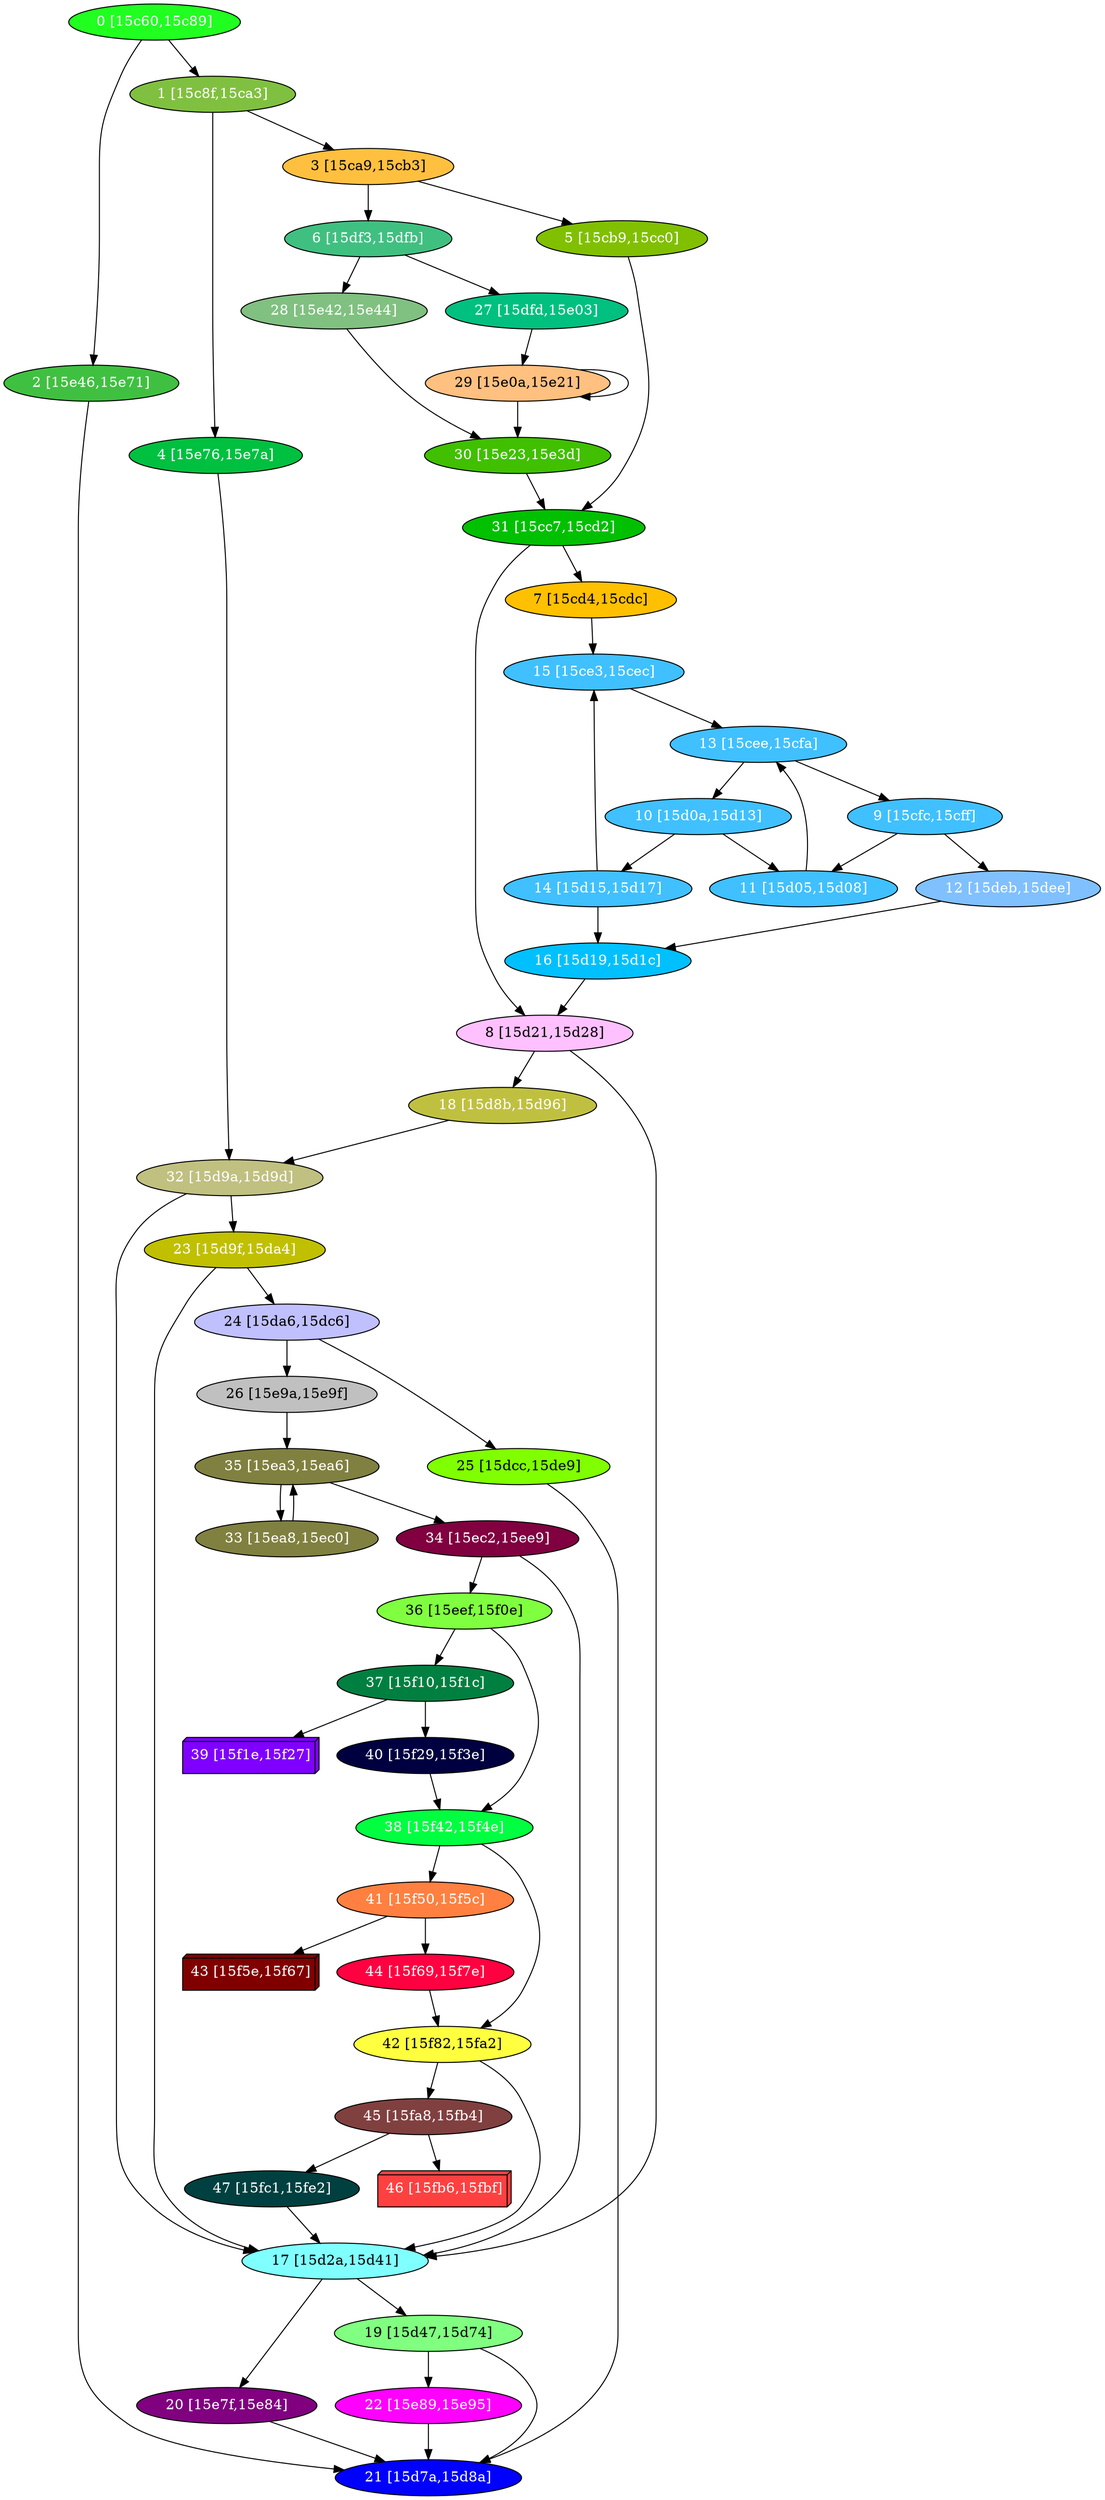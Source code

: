 diGraph libnss3{
	libnss3_0  [style=filled fillcolor="#20FF20" fontcolor="#ffffff" shape=oval label="0 [15c60,15c89]"]
	libnss3_1  [style=filled fillcolor="#80C040" fontcolor="#ffffff" shape=oval label="1 [15c8f,15ca3]"]
	libnss3_2  [style=filled fillcolor="#40C040" fontcolor="#ffffff" shape=oval label="2 [15e46,15e71]"]
	libnss3_3  [style=filled fillcolor="#FFC040" fontcolor="#000000" shape=oval label="3 [15ca9,15cb3]"]
	libnss3_4  [style=filled fillcolor="#00C040" fontcolor="#ffffff" shape=oval label="4 [15e76,15e7a]"]
	libnss3_5  [style=filled fillcolor="#80C000" fontcolor="#ffffff" shape=oval label="5 [15cb9,15cc0]"]
	libnss3_6  [style=filled fillcolor="#40C080" fontcolor="#ffffff" shape=oval label="6 [15df3,15dfb]"]
	libnss3_7  [style=filled fillcolor="#FFC000" fontcolor="#000000" shape=oval label="7 [15cd4,15cdc]"]
	libnss3_8  [style=filled fillcolor="#FFC0FF" fontcolor="#000000" shape=oval label="8 [15d21,15d28]"]
	libnss3_9  [style=filled fillcolor="#40C0FF" fontcolor="#ffffff" shape=oval label="9 [15cfc,15cff]"]
	libnss3_a  [style=filled fillcolor="#40C0FF" fontcolor="#ffffff" shape=oval label="10 [15d0a,15d13]"]
	libnss3_b  [style=filled fillcolor="#40C0FF" fontcolor="#ffffff" shape=oval label="11 [15d05,15d08]"]
	libnss3_c  [style=filled fillcolor="#80C0FF" fontcolor="#ffffff" shape=oval label="12 [15deb,15dee]"]
	libnss3_d  [style=filled fillcolor="#40C0FF" fontcolor="#ffffff" shape=oval label="13 [15cee,15cfa]"]
	libnss3_e  [style=filled fillcolor="#40C0FF" fontcolor="#ffffff" shape=oval label="14 [15d15,15d17]"]
	libnss3_f  [style=filled fillcolor="#40C0FF" fontcolor="#ffffff" shape=oval label="15 [15ce3,15cec]"]
	libnss3_10  [style=filled fillcolor="#00C0FF" fontcolor="#ffffff" shape=oval label="16 [15d19,15d1c]"]
	libnss3_11  [style=filled fillcolor="#80FFFF" fontcolor="#000000" shape=oval label="17 [15d2a,15d41]"]
	libnss3_12  [style=filled fillcolor="#C0C040" fontcolor="#ffffff" shape=oval label="18 [15d8b,15d96]"]
	libnss3_13  [style=filled fillcolor="#80FF80" fontcolor="#000000" shape=oval label="19 [15d47,15d74]"]
	libnss3_14  [style=filled fillcolor="#800080" fontcolor="#ffffff" shape=oval label="20 [15e7f,15e84]"]
	libnss3_15  [style=filled fillcolor="#0000FF" fontcolor="#ffffff" shape=oval label="21 [15d7a,15d8a]"]
	libnss3_16  [style=filled fillcolor="#FF00FF" fontcolor="#ffffff" shape=oval label="22 [15e89,15e95]"]
	libnss3_17  [style=filled fillcolor="#C0C000" fontcolor="#ffffff" shape=oval label="23 [15d9f,15da4]"]
	libnss3_18  [style=filled fillcolor="#C0C0FF" fontcolor="#000000" shape=oval label="24 [15da6,15dc6]"]
	libnss3_19  [style=filled fillcolor="#80FF00" fontcolor="#000000" shape=oval label="25 [15dcc,15de9]"]
	libnss3_1a  [style=filled fillcolor="#C0C0C0" fontcolor="#000000" shape=oval label="26 [15e9a,15e9f]"]
	libnss3_1b  [style=filled fillcolor="#00C080" fontcolor="#ffffff" shape=oval label="27 [15dfd,15e03]"]
	libnss3_1c  [style=filled fillcolor="#80C080" fontcolor="#ffffff" shape=oval label="28 [15e42,15e44]"]
	libnss3_1d  [style=filled fillcolor="#FFC080" fontcolor="#000000" shape=oval label="29 [15e0a,15e21]"]
	libnss3_1e  [style=filled fillcolor="#40C000" fontcolor="#ffffff" shape=oval label="30 [15e23,15e3d]"]
	libnss3_1f  [style=filled fillcolor="#00C000" fontcolor="#ffffff" shape=oval label="31 [15cc7,15cd2]"]
	libnss3_20  [style=filled fillcolor="#C0C080" fontcolor="#ffffff" shape=oval label="32 [15d9a,15d9d]"]
	libnss3_21  [style=filled fillcolor="#808040" fontcolor="#ffffff" shape=oval label="33 [15ea8,15ec0]"]
	libnss3_22  [style=filled fillcolor="#800040" fontcolor="#ffffff" shape=oval label="34 [15ec2,15ee9]"]
	libnss3_23  [style=filled fillcolor="#808040" fontcolor="#ffffff" shape=oval label="35 [15ea3,15ea6]"]
	libnss3_24  [style=filled fillcolor="#80FF40" fontcolor="#000000" shape=oval label="36 [15eef,15f0e]"]
	libnss3_25  [style=filled fillcolor="#008040" fontcolor="#ffffff" shape=oval label="37 [15f10,15f1c]"]
	libnss3_26  [style=filled fillcolor="#00FF40" fontcolor="#ffffff" shape=oval label="38 [15f42,15f4e]"]
	libnss3_27  [style=filled fillcolor="#8000FF" fontcolor="#ffffff" shape=box3d label="39 [15f1e,15f27]"]
	libnss3_28  [style=filled fillcolor="#000040" fontcolor="#ffffff" shape=oval label="40 [15f29,15f3e]"]
	libnss3_29  [style=filled fillcolor="#FF8040" fontcolor="#ffffff" shape=oval label="41 [15f50,15f5c]"]
	libnss3_2a  [style=filled fillcolor="#FFFF40" fontcolor="#000000" shape=oval label="42 [15f82,15fa2]"]
	libnss3_2b  [style=filled fillcolor="#800000" fontcolor="#ffffff" shape=box3d label="43 [15f5e,15f67]"]
	libnss3_2c  [style=filled fillcolor="#FF0040" fontcolor="#ffffff" shape=oval label="44 [15f69,15f7e]"]
	libnss3_2d  [style=filled fillcolor="#804040" fontcolor="#ffffff" shape=oval label="45 [15fa8,15fb4]"]
	libnss3_2e  [style=filled fillcolor="#FF4040" fontcolor="#ffffff" shape=box3d label="46 [15fb6,15fbf]"]
	libnss3_2f  [style=filled fillcolor="#004040" fontcolor="#ffffff" shape=oval label="47 [15fc1,15fe2]"]

	libnss3_0 -> libnss3_1
	libnss3_0 -> libnss3_2
	libnss3_1 -> libnss3_3
	libnss3_1 -> libnss3_4
	libnss3_2 -> libnss3_15
	libnss3_3 -> libnss3_5
	libnss3_3 -> libnss3_6
	libnss3_4 -> libnss3_20
	libnss3_5 -> libnss3_1f
	libnss3_6 -> libnss3_1b
	libnss3_6 -> libnss3_1c
	libnss3_7 -> libnss3_f
	libnss3_8 -> libnss3_11
	libnss3_8 -> libnss3_12
	libnss3_9 -> libnss3_b
	libnss3_9 -> libnss3_c
	libnss3_a -> libnss3_b
	libnss3_a -> libnss3_e
	libnss3_b -> libnss3_d
	libnss3_c -> libnss3_10
	libnss3_d -> libnss3_9
	libnss3_d -> libnss3_a
	libnss3_e -> libnss3_f
	libnss3_e -> libnss3_10
	libnss3_f -> libnss3_d
	libnss3_10 -> libnss3_8
	libnss3_11 -> libnss3_13
	libnss3_11 -> libnss3_14
	libnss3_12 -> libnss3_20
	libnss3_13 -> libnss3_15
	libnss3_13 -> libnss3_16
	libnss3_14 -> libnss3_15
	libnss3_16 -> libnss3_15
	libnss3_17 -> libnss3_11
	libnss3_17 -> libnss3_18
	libnss3_18 -> libnss3_19
	libnss3_18 -> libnss3_1a
	libnss3_19 -> libnss3_15
	libnss3_1a -> libnss3_23
	libnss3_1b -> libnss3_1d
	libnss3_1c -> libnss3_1e
	libnss3_1d -> libnss3_1d
	libnss3_1d -> libnss3_1e
	libnss3_1e -> libnss3_1f
	libnss3_1f -> libnss3_7
	libnss3_1f -> libnss3_8
	libnss3_20 -> libnss3_11
	libnss3_20 -> libnss3_17
	libnss3_21 -> libnss3_23
	libnss3_22 -> libnss3_11
	libnss3_22 -> libnss3_24
	libnss3_23 -> libnss3_21
	libnss3_23 -> libnss3_22
	libnss3_24 -> libnss3_25
	libnss3_24 -> libnss3_26
	libnss3_25 -> libnss3_27
	libnss3_25 -> libnss3_28
	libnss3_26 -> libnss3_29
	libnss3_26 -> libnss3_2a
	libnss3_28 -> libnss3_26
	libnss3_29 -> libnss3_2b
	libnss3_29 -> libnss3_2c
	libnss3_2a -> libnss3_11
	libnss3_2a -> libnss3_2d
	libnss3_2c -> libnss3_2a
	libnss3_2d -> libnss3_2e
	libnss3_2d -> libnss3_2f
	libnss3_2f -> libnss3_11
}